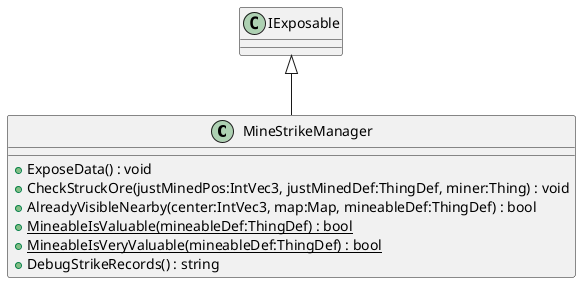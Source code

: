 @startuml
class MineStrikeManager {
    + ExposeData() : void
    + CheckStruckOre(justMinedPos:IntVec3, justMinedDef:ThingDef, miner:Thing) : void
    + AlreadyVisibleNearby(center:IntVec3, map:Map, mineableDef:ThingDef) : bool
    + {static} MineableIsValuable(mineableDef:ThingDef) : bool
    + {static} MineableIsVeryValuable(mineableDef:ThingDef) : bool
    + DebugStrikeRecords() : string
}
IExposable <|-- MineStrikeManager
@enduml
